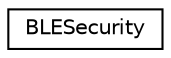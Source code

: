 digraph "Graphical Class Hierarchy"
{
  edge [fontname="Helvetica",fontsize="10",labelfontname="Helvetica",labelfontsize="10"];
  node [fontname="Helvetica",fontsize="10",shape=record];
  rankdir="LR";
  Node0 [label="BLESecurity",height=0.2,width=0.4,color="black", fillcolor="white", style="filled",URL="$class_b_l_e_security.html"];
}
